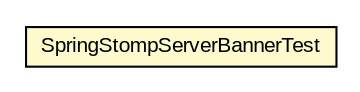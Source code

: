 #!/usr/local/bin/dot
#
# Class diagram 
# Generated by UMLGraph version R5_6-24-gf6e263 (http://www.umlgraph.org/)
#

digraph G {
	edge [fontname="arial",fontsize=10,labelfontname="arial",labelfontsize=10];
	node [fontname="arial",fontsize=10,shape=plaintext];
	nodesep=0.25;
	ranksep=0.5;
	// net.brabenetz.app.springstompserver.SpringStompServerBannerTest
	c22 [label=<<table title="net.brabenetz.app.springstompserver.SpringStompServerBannerTest" border="0" cellborder="1" cellspacing="0" cellpadding="2" port="p" bgcolor="lemonChiffon" href="./SpringStompServerBannerTest.html">
		<tr><td><table border="0" cellspacing="0" cellpadding="1">
<tr><td align="center" balign="center"> SpringStompServerBannerTest </td></tr>
		</table></td></tr>
		</table>>, URL="./SpringStompServerBannerTest.html", fontname="arial", fontcolor="black", fontsize=10.0];
}


